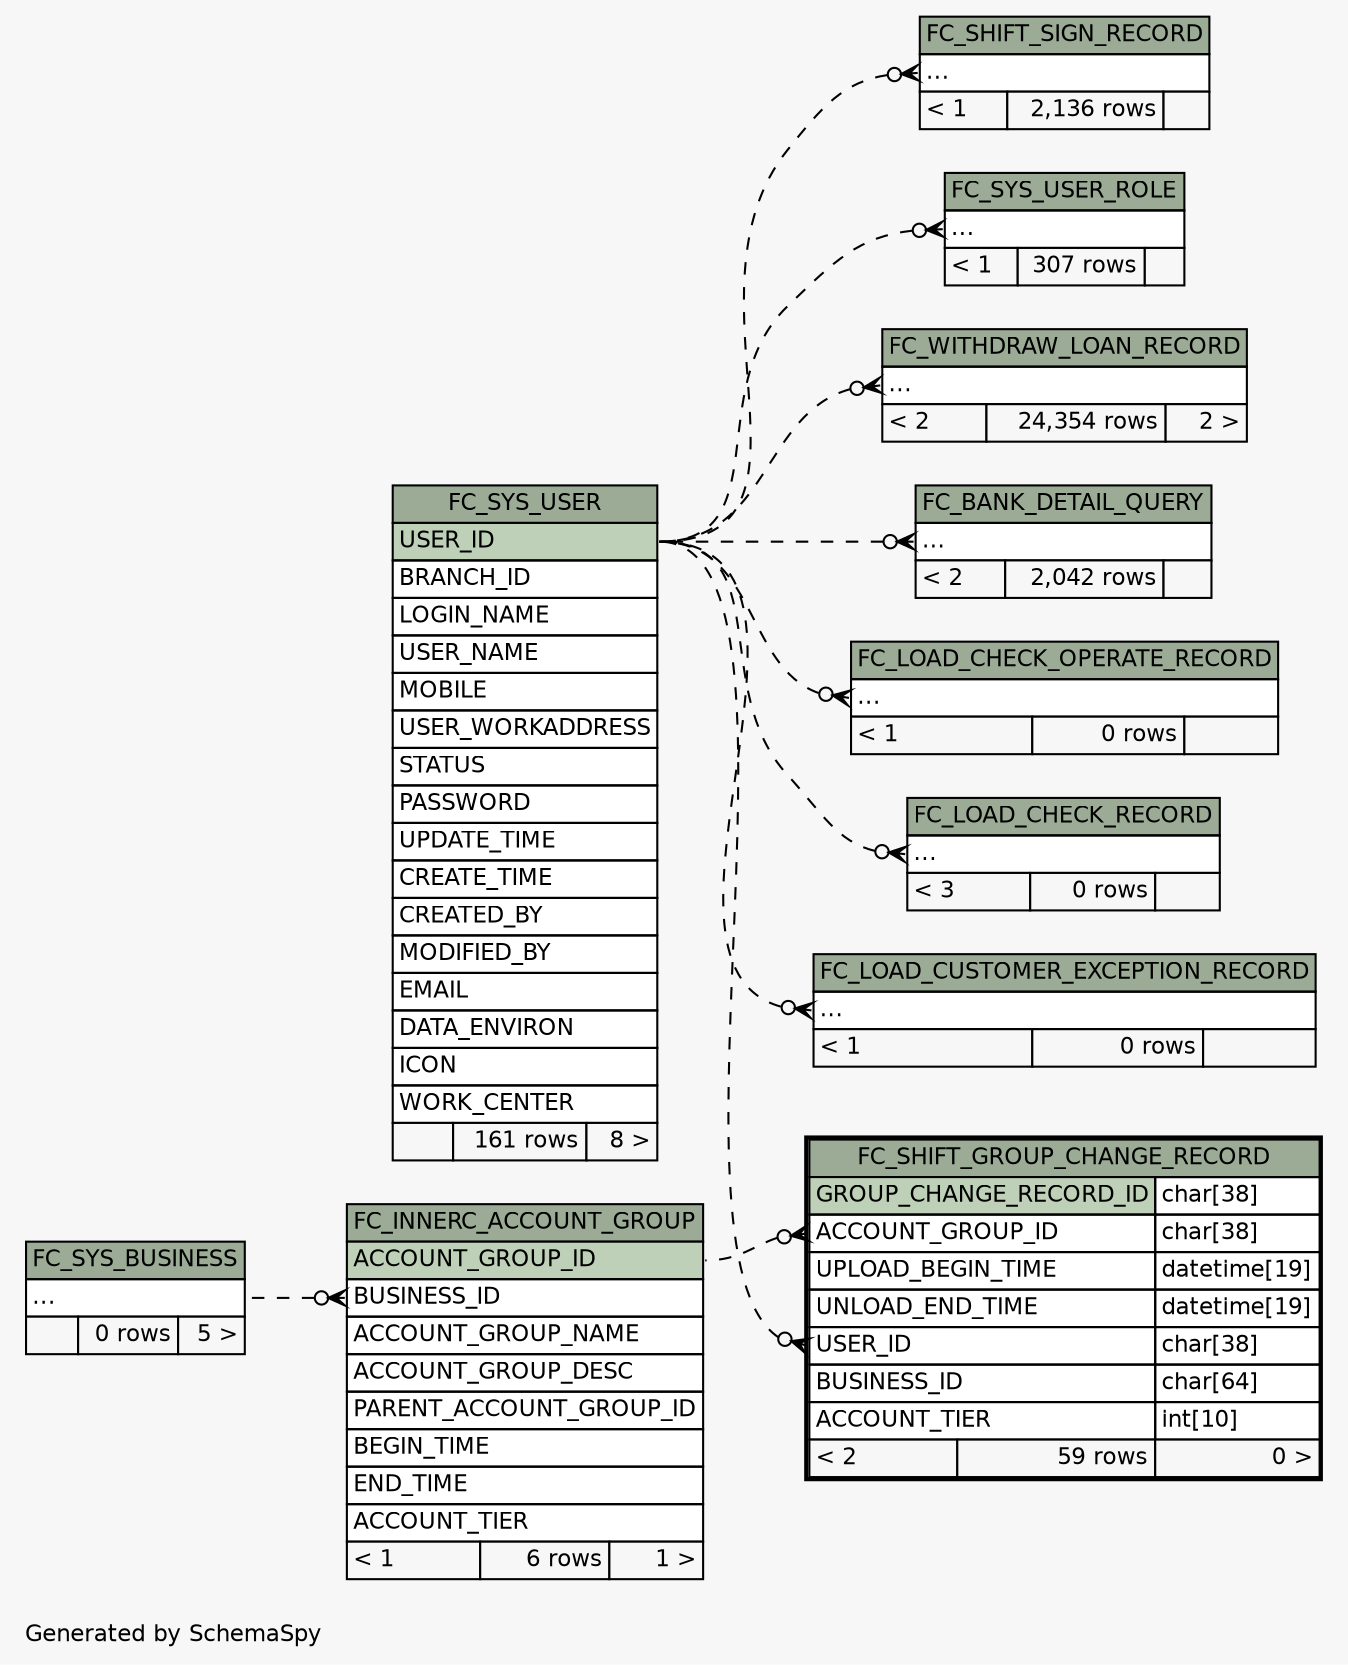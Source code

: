 // dot 2.26.0 on Linux 2.6.32-504.8.1.el6.x86_64
// SchemaSpy rev 590
digraph "impliedTwoDegreesRelationshipsDiagram" {
  graph [
    rankdir="RL"
    bgcolor="#f7f7f7"
    label="\nGenerated by SchemaSpy"
    labeljust="l"
    nodesep="0.18"
    ranksep="0.46"
    fontname="Helvetica"
    fontsize="11"
  ];
  node [
    fontname="Helvetica"
    fontsize="11"
    shape="plaintext"
  ];
  edge [
    arrowsize="0.8"
  ];
  "FC_BANK_DETAIL_QUERY":"elipses":w -> "FC_SYS_USER":"USER_ID":e [arrowhead=none dir=back arrowtail=crowodot style=dashed];
  "FC_INNERC_ACCOUNT_GROUP":"BUSINESS_ID":w -> "FC_SYS_BUSINESS":"elipses":e [arrowhead=none dir=back arrowtail=crowodot style=dashed];
  "FC_LOAD_CHECK_OPERATE_RECORD":"elipses":w -> "FC_SYS_USER":"USER_ID":e [arrowhead=none dir=back arrowtail=crowodot style=dashed];
  "FC_LOAD_CHECK_RECORD":"elipses":w -> "FC_SYS_USER":"USER_ID":e [arrowhead=none dir=back arrowtail=crowodot style=dashed];
  "FC_LOAD_CUSTOMER_EXCEPTION_RECORD":"elipses":w -> "FC_SYS_USER":"USER_ID":e [arrowhead=none dir=back arrowtail=crowodot style=dashed];
  "FC_SHIFT_GROUP_CHANGE_RECORD":"ACCOUNT_GROUP_ID":w -> "FC_INNERC_ACCOUNT_GROUP":"ACCOUNT_GROUP_ID":e [arrowhead=none dir=back arrowtail=crowodot style=dashed];
  "FC_SHIFT_GROUP_CHANGE_RECORD":"USER_ID":w -> "FC_SYS_USER":"USER_ID":e [arrowhead=none dir=back arrowtail=crowodot style=dashed];
  "FC_SHIFT_SIGN_RECORD":"elipses":w -> "FC_SYS_USER":"USER_ID":e [arrowhead=none dir=back arrowtail=crowodot style=dashed];
  "FC_SYS_USER_ROLE":"elipses":w -> "FC_SYS_USER":"USER_ID":e [arrowhead=none dir=back arrowtail=crowodot style=dashed];
  "FC_WITHDRAW_LOAN_RECORD":"elipses":w -> "FC_SYS_USER":"USER_ID":e [arrowhead=none dir=back arrowtail=crowodot style=dashed];
  "FC_BANK_DETAIL_QUERY" [
    label=<
    <TABLE BORDER="0" CELLBORDER="1" CELLSPACING="0" BGCOLOR="#ffffff">
      <TR><TD COLSPAN="3" BGCOLOR="#9bab96" ALIGN="CENTER">FC_BANK_DETAIL_QUERY</TD></TR>
      <TR><TD PORT="elipses" COLSPAN="3" ALIGN="LEFT">...</TD></TR>
      <TR><TD ALIGN="LEFT" BGCOLOR="#f7f7f7">&lt; 2</TD><TD ALIGN="RIGHT" BGCOLOR="#f7f7f7">2,042 rows</TD><TD ALIGN="RIGHT" BGCOLOR="#f7f7f7">  </TD></TR>
    </TABLE>>
    URL="FC_BANK_DETAIL_QUERY.html"
    tooltip="FC_BANK_DETAIL_QUERY"
  ];
  "FC_INNERC_ACCOUNT_GROUP" [
    label=<
    <TABLE BORDER="0" CELLBORDER="1" CELLSPACING="0" BGCOLOR="#ffffff">
      <TR><TD COLSPAN="3" BGCOLOR="#9bab96" ALIGN="CENTER">FC_INNERC_ACCOUNT_GROUP</TD></TR>
      <TR><TD PORT="ACCOUNT_GROUP_ID" COLSPAN="3" BGCOLOR="#bed1b8" ALIGN="LEFT">ACCOUNT_GROUP_ID</TD></TR>
      <TR><TD PORT="BUSINESS_ID" COLSPAN="3" ALIGN="LEFT">BUSINESS_ID</TD></TR>
      <TR><TD PORT="ACCOUNT_GROUP_NAME" COLSPAN="3" ALIGN="LEFT">ACCOUNT_GROUP_NAME</TD></TR>
      <TR><TD PORT="ACCOUNT_GROUP_DESC" COLSPAN="3" ALIGN="LEFT">ACCOUNT_GROUP_DESC</TD></TR>
      <TR><TD PORT="PARENT_ACCOUNT_GROUP_ID" COLSPAN="3" ALIGN="LEFT">PARENT_ACCOUNT_GROUP_ID</TD></TR>
      <TR><TD PORT="BEGIN_TIME" COLSPAN="3" ALIGN="LEFT">BEGIN_TIME</TD></TR>
      <TR><TD PORT="END_TIME" COLSPAN="3" ALIGN="LEFT">END_TIME</TD></TR>
      <TR><TD PORT="ACCOUNT_TIER" COLSPAN="3" ALIGN="LEFT">ACCOUNT_TIER</TD></TR>
      <TR><TD ALIGN="LEFT" BGCOLOR="#f7f7f7">&lt; 1</TD><TD ALIGN="RIGHT" BGCOLOR="#f7f7f7">6 rows</TD><TD ALIGN="RIGHT" BGCOLOR="#f7f7f7">1 &gt;</TD></TR>
    </TABLE>>
    URL="FC_INNERC_ACCOUNT_GROUP.html"
    tooltip="FC_INNERC_ACCOUNT_GROUP"
  ];
  "FC_LOAD_CHECK_OPERATE_RECORD" [
    label=<
    <TABLE BORDER="0" CELLBORDER="1" CELLSPACING="0" BGCOLOR="#ffffff">
      <TR><TD COLSPAN="3" BGCOLOR="#9bab96" ALIGN="CENTER">FC_LOAD_CHECK_OPERATE_RECORD</TD></TR>
      <TR><TD PORT="elipses" COLSPAN="3" ALIGN="LEFT">...</TD></TR>
      <TR><TD ALIGN="LEFT" BGCOLOR="#f7f7f7">&lt; 1</TD><TD ALIGN="RIGHT" BGCOLOR="#f7f7f7">0 rows</TD><TD ALIGN="RIGHT" BGCOLOR="#f7f7f7">  </TD></TR>
    </TABLE>>
    URL="FC_LOAD_CHECK_OPERATE_RECORD.html"
    tooltip="FC_LOAD_CHECK_OPERATE_RECORD"
  ];
  "FC_LOAD_CHECK_RECORD" [
    label=<
    <TABLE BORDER="0" CELLBORDER="1" CELLSPACING="0" BGCOLOR="#ffffff">
      <TR><TD COLSPAN="3" BGCOLOR="#9bab96" ALIGN="CENTER">FC_LOAD_CHECK_RECORD</TD></TR>
      <TR><TD PORT="elipses" COLSPAN="3" ALIGN="LEFT">...</TD></TR>
      <TR><TD ALIGN="LEFT" BGCOLOR="#f7f7f7">&lt; 3</TD><TD ALIGN="RIGHT" BGCOLOR="#f7f7f7">0 rows</TD><TD ALIGN="RIGHT" BGCOLOR="#f7f7f7">  </TD></TR>
    </TABLE>>
    URL="FC_LOAD_CHECK_RECORD.html"
    tooltip="FC_LOAD_CHECK_RECORD"
  ];
  "FC_LOAD_CUSTOMER_EXCEPTION_RECORD" [
    label=<
    <TABLE BORDER="0" CELLBORDER="1" CELLSPACING="0" BGCOLOR="#ffffff">
      <TR><TD COLSPAN="3" BGCOLOR="#9bab96" ALIGN="CENTER">FC_LOAD_CUSTOMER_EXCEPTION_RECORD</TD></TR>
      <TR><TD PORT="elipses" COLSPAN="3" ALIGN="LEFT">...</TD></TR>
      <TR><TD ALIGN="LEFT" BGCOLOR="#f7f7f7">&lt; 1</TD><TD ALIGN="RIGHT" BGCOLOR="#f7f7f7">0 rows</TD><TD ALIGN="RIGHT" BGCOLOR="#f7f7f7">  </TD></TR>
    </TABLE>>
    URL="FC_LOAD_CUSTOMER_EXCEPTION_RECORD.html"
    tooltip="FC_LOAD_CUSTOMER_EXCEPTION_RECORD"
  ];
  "FC_SHIFT_GROUP_CHANGE_RECORD" [
    label=<
    <TABLE BORDER="2" CELLBORDER="1" CELLSPACING="0" BGCOLOR="#ffffff">
      <TR><TD COLSPAN="3" BGCOLOR="#9bab96" ALIGN="CENTER">FC_SHIFT_GROUP_CHANGE_RECORD</TD></TR>
      <TR><TD PORT="GROUP_CHANGE_RECORD_ID" COLSPAN="2" BGCOLOR="#bed1b8" ALIGN="LEFT">GROUP_CHANGE_RECORD_ID</TD><TD PORT="GROUP_CHANGE_RECORD_ID.type" ALIGN="LEFT">char[38]</TD></TR>
      <TR><TD PORT="ACCOUNT_GROUP_ID" COLSPAN="2" ALIGN="LEFT">ACCOUNT_GROUP_ID</TD><TD PORT="ACCOUNT_GROUP_ID.type" ALIGN="LEFT">char[38]</TD></TR>
      <TR><TD PORT="UPLOAD_BEGIN_TIME" COLSPAN="2" ALIGN="LEFT">UPLOAD_BEGIN_TIME</TD><TD PORT="UPLOAD_BEGIN_TIME.type" ALIGN="LEFT">datetime[19]</TD></TR>
      <TR><TD PORT="UNLOAD_END_TIME" COLSPAN="2" ALIGN="LEFT">UNLOAD_END_TIME</TD><TD PORT="UNLOAD_END_TIME.type" ALIGN="LEFT">datetime[19]</TD></TR>
      <TR><TD PORT="USER_ID" COLSPAN="2" ALIGN="LEFT">USER_ID</TD><TD PORT="USER_ID.type" ALIGN="LEFT">char[38]</TD></TR>
      <TR><TD PORT="BUSINESS_ID" COLSPAN="2" ALIGN="LEFT">BUSINESS_ID</TD><TD PORT="BUSINESS_ID.type" ALIGN="LEFT">char[64]</TD></TR>
      <TR><TD PORT="ACCOUNT_TIER" COLSPAN="2" ALIGN="LEFT">ACCOUNT_TIER</TD><TD PORT="ACCOUNT_TIER.type" ALIGN="LEFT">int[10]</TD></TR>
      <TR><TD ALIGN="LEFT" BGCOLOR="#f7f7f7">&lt; 2</TD><TD ALIGN="RIGHT" BGCOLOR="#f7f7f7">59 rows</TD><TD ALIGN="RIGHT" BGCOLOR="#f7f7f7">0 &gt;</TD></TR>
    </TABLE>>
    URL="FC_SHIFT_GROUP_CHANGE_RECORD.html"
    tooltip="FC_SHIFT_GROUP_CHANGE_RECORD"
  ];
  "FC_SHIFT_SIGN_RECORD" [
    label=<
    <TABLE BORDER="0" CELLBORDER="1" CELLSPACING="0" BGCOLOR="#ffffff">
      <TR><TD COLSPAN="3" BGCOLOR="#9bab96" ALIGN="CENTER">FC_SHIFT_SIGN_RECORD</TD></TR>
      <TR><TD PORT="elipses" COLSPAN="3" ALIGN="LEFT">...</TD></TR>
      <TR><TD ALIGN="LEFT" BGCOLOR="#f7f7f7">&lt; 1</TD><TD ALIGN="RIGHT" BGCOLOR="#f7f7f7">2,136 rows</TD><TD ALIGN="RIGHT" BGCOLOR="#f7f7f7">  </TD></TR>
    </TABLE>>
    URL="FC_SHIFT_SIGN_RECORD.html"
    tooltip="FC_SHIFT_SIGN_RECORD"
  ];
  "FC_SYS_BUSINESS" [
    label=<
    <TABLE BORDER="0" CELLBORDER="1" CELLSPACING="0" BGCOLOR="#ffffff">
      <TR><TD COLSPAN="3" BGCOLOR="#9bab96" ALIGN="CENTER">FC_SYS_BUSINESS</TD></TR>
      <TR><TD PORT="elipses" COLSPAN="3" ALIGN="LEFT">...</TD></TR>
      <TR><TD ALIGN="LEFT" BGCOLOR="#f7f7f7">  </TD><TD ALIGN="RIGHT" BGCOLOR="#f7f7f7">0 rows</TD><TD ALIGN="RIGHT" BGCOLOR="#f7f7f7">5 &gt;</TD></TR>
    </TABLE>>
    URL="FC_SYS_BUSINESS.html"
    tooltip="FC_SYS_BUSINESS"
  ];
  "FC_SYS_USER" [
    label=<
    <TABLE BORDER="0" CELLBORDER="1" CELLSPACING="0" BGCOLOR="#ffffff">
      <TR><TD COLSPAN="3" BGCOLOR="#9bab96" ALIGN="CENTER">FC_SYS_USER</TD></TR>
      <TR><TD PORT="USER_ID" COLSPAN="3" BGCOLOR="#bed1b8" ALIGN="LEFT">USER_ID</TD></TR>
      <TR><TD PORT="BRANCH_ID" COLSPAN="3" ALIGN="LEFT">BRANCH_ID</TD></TR>
      <TR><TD PORT="LOGIN_NAME" COLSPAN="3" ALIGN="LEFT">LOGIN_NAME</TD></TR>
      <TR><TD PORT="USER_NAME" COLSPAN="3" ALIGN="LEFT">USER_NAME</TD></TR>
      <TR><TD PORT="MOBILE" COLSPAN="3" ALIGN="LEFT">MOBILE</TD></TR>
      <TR><TD PORT="USER_WORKADDRESS" COLSPAN="3" ALIGN="LEFT">USER_WORKADDRESS</TD></TR>
      <TR><TD PORT="STATUS" COLSPAN="3" ALIGN="LEFT">STATUS</TD></TR>
      <TR><TD PORT="PASSWORD" COLSPAN="3" ALIGN="LEFT">PASSWORD</TD></TR>
      <TR><TD PORT="UPDATE_TIME" COLSPAN="3" ALIGN="LEFT">UPDATE_TIME</TD></TR>
      <TR><TD PORT="CREATE_TIME" COLSPAN="3" ALIGN="LEFT">CREATE_TIME</TD></TR>
      <TR><TD PORT="CREATED_BY" COLSPAN="3" ALIGN="LEFT">CREATED_BY</TD></TR>
      <TR><TD PORT="MODIFIED_BY" COLSPAN="3" ALIGN="LEFT">MODIFIED_BY</TD></TR>
      <TR><TD PORT="EMAIL" COLSPAN="3" ALIGN="LEFT">EMAIL</TD></TR>
      <TR><TD PORT="DATA_ENVIRON" COLSPAN="3" ALIGN="LEFT">DATA_ENVIRON</TD></TR>
      <TR><TD PORT="ICON" COLSPAN="3" ALIGN="LEFT">ICON</TD></TR>
      <TR><TD PORT="WORK_CENTER" COLSPAN="3" ALIGN="LEFT">WORK_CENTER</TD></TR>
      <TR><TD ALIGN="LEFT" BGCOLOR="#f7f7f7">  </TD><TD ALIGN="RIGHT" BGCOLOR="#f7f7f7">161 rows</TD><TD ALIGN="RIGHT" BGCOLOR="#f7f7f7">8 &gt;</TD></TR>
    </TABLE>>
    URL="FC_SYS_USER.html"
    tooltip="FC_SYS_USER"
  ];
  "FC_SYS_USER_ROLE" [
    label=<
    <TABLE BORDER="0" CELLBORDER="1" CELLSPACING="0" BGCOLOR="#ffffff">
      <TR><TD COLSPAN="3" BGCOLOR="#9bab96" ALIGN="CENTER">FC_SYS_USER_ROLE</TD></TR>
      <TR><TD PORT="elipses" COLSPAN="3" ALIGN="LEFT">...</TD></TR>
      <TR><TD ALIGN="LEFT" BGCOLOR="#f7f7f7">&lt; 1</TD><TD ALIGN="RIGHT" BGCOLOR="#f7f7f7">307 rows</TD><TD ALIGN="RIGHT" BGCOLOR="#f7f7f7">  </TD></TR>
    </TABLE>>
    URL="FC_SYS_USER_ROLE.html"
    tooltip="FC_SYS_USER_ROLE"
  ];
  "FC_WITHDRAW_LOAN_RECORD" [
    label=<
    <TABLE BORDER="0" CELLBORDER="1" CELLSPACING="0" BGCOLOR="#ffffff">
      <TR><TD COLSPAN="3" BGCOLOR="#9bab96" ALIGN="CENTER">FC_WITHDRAW_LOAN_RECORD</TD></TR>
      <TR><TD PORT="elipses" COLSPAN="3" ALIGN="LEFT">...</TD></TR>
      <TR><TD ALIGN="LEFT" BGCOLOR="#f7f7f7">&lt; 2</TD><TD ALIGN="RIGHT" BGCOLOR="#f7f7f7">24,354 rows</TD><TD ALIGN="RIGHT" BGCOLOR="#f7f7f7">2 &gt;</TD></TR>
    </TABLE>>
    URL="FC_WITHDRAW_LOAN_RECORD.html"
    tooltip="FC_WITHDRAW_LOAN_RECORD"
  ];
}
